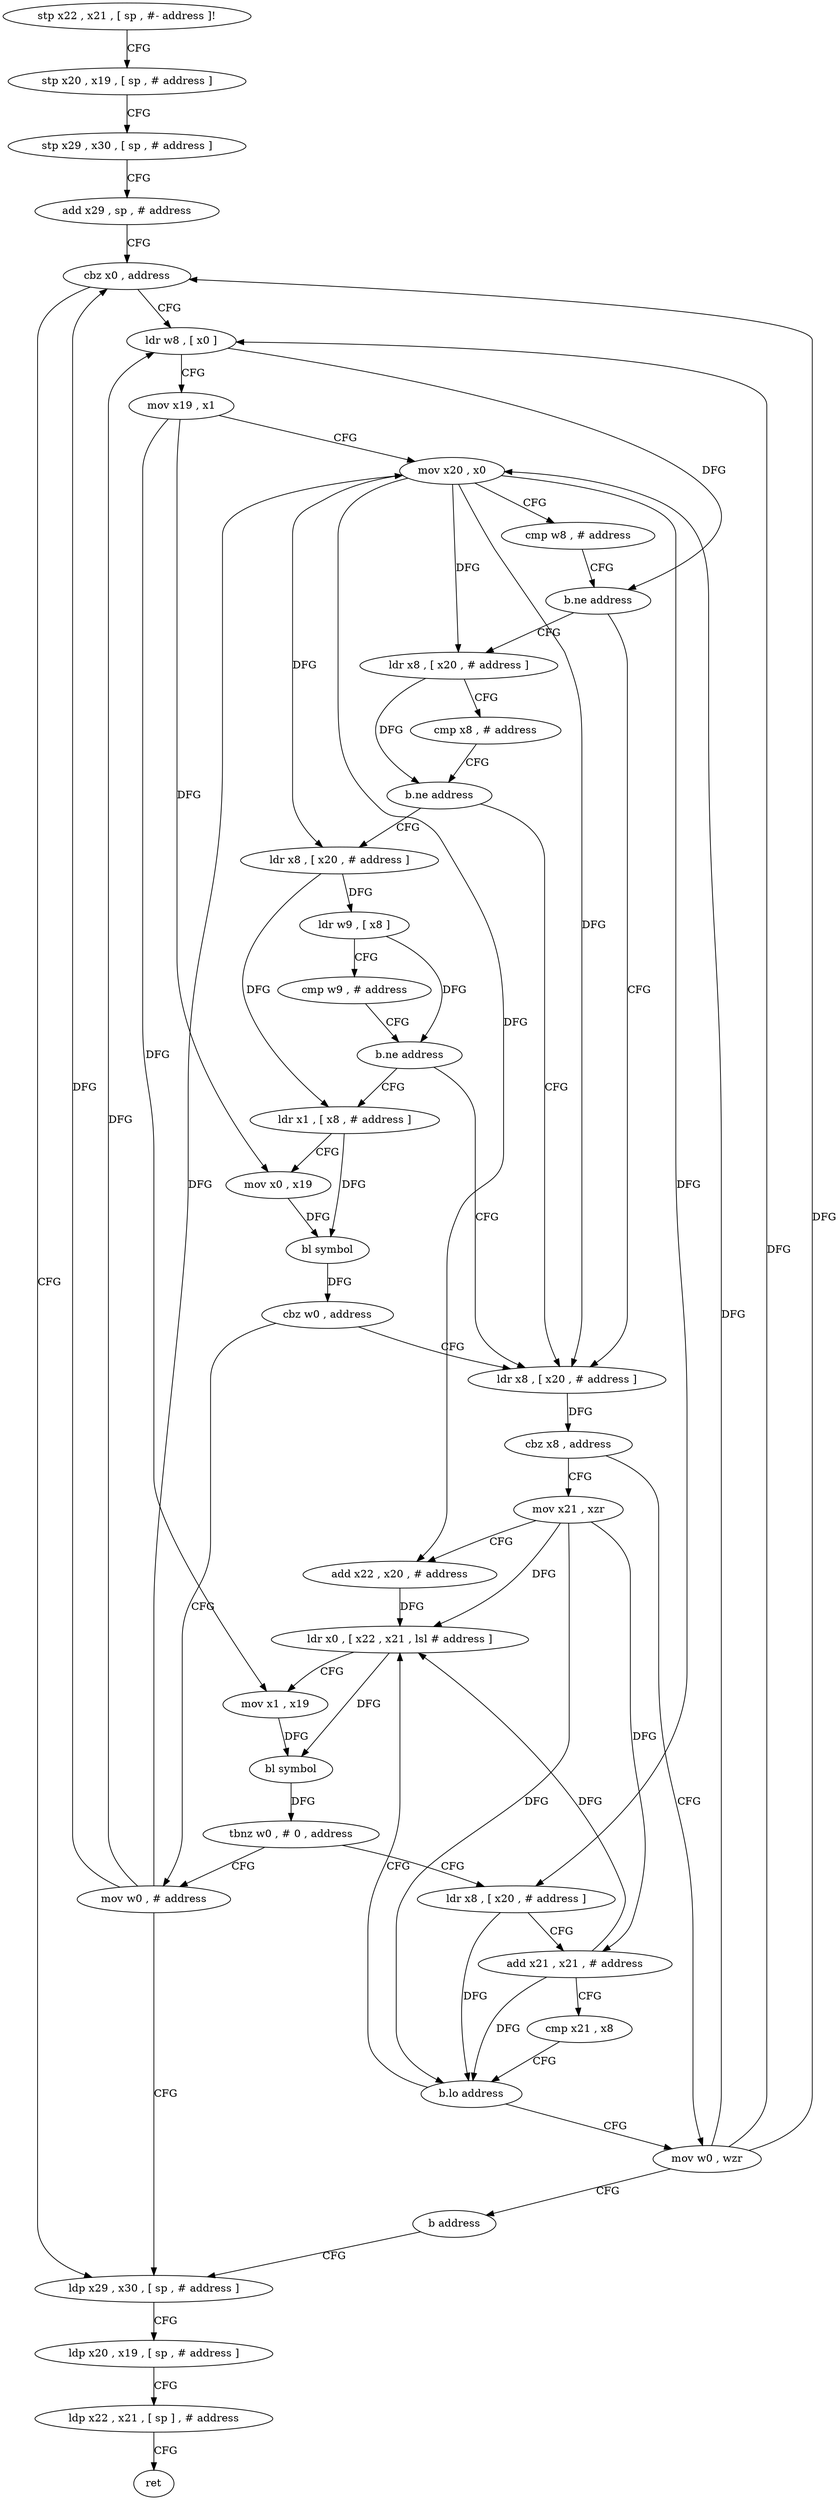digraph "func" {
"110876" [label = "stp x22 , x21 , [ sp , #- address ]!" ]
"110880" [label = "stp x20 , x19 , [ sp , # address ]" ]
"110884" [label = "stp x29 , x30 , [ sp , # address ]" ]
"110888" [label = "add x29 , sp , # address" ]
"110892" [label = "cbz x0 , address" ]
"111020" [label = "ldp x29 , x30 , [ sp , # address ]" ]
"110896" [label = "ldr w8 , [ x0 ]" ]
"111024" [label = "ldp x20 , x19 , [ sp , # address ]" ]
"111028" [label = "ldp x22 , x21 , [ sp ] , # address" ]
"111032" [label = "ret" ]
"110900" [label = "mov x19 , x1" ]
"110904" [label = "mov x20 , x0" ]
"110908" [label = "cmp w8 , # address" ]
"110912" [label = "b.ne address" ]
"110960" [label = "ldr x8 , [ x20 , # address ]" ]
"110916" [label = "ldr x8 , [ x20 , # address ]" ]
"110964" [label = "cbz x8 , address" ]
"111008" [label = "mov w0 , wzr" ]
"110968" [label = "mov x21 , xzr" ]
"110920" [label = "cmp x8 , # address" ]
"110924" [label = "b.ne address" ]
"110928" [label = "ldr x8 , [ x20 , # address ]" ]
"111012" [label = "b address" ]
"110972" [label = "add x22 , x20 , # address" ]
"110976" [label = "ldr x0 , [ x22 , x21 , lsl # address ]" ]
"110932" [label = "ldr w9 , [ x8 ]" ]
"110936" [label = "cmp w9 , # address" ]
"110940" [label = "b.ne address" ]
"110944" [label = "ldr x1 , [ x8 , # address ]" ]
"111016" [label = "mov w0 , # address" ]
"110992" [label = "ldr x8 , [ x20 , # address ]" ]
"110996" [label = "add x21 , x21 , # address" ]
"111000" [label = "cmp x21 , x8" ]
"111004" [label = "b.lo address" ]
"110948" [label = "mov x0 , x19" ]
"110952" [label = "bl symbol" ]
"110956" [label = "cbz w0 , address" ]
"110980" [label = "mov x1 , x19" ]
"110984" [label = "bl symbol" ]
"110988" [label = "tbnz w0 , # 0 , address" ]
"110876" -> "110880" [ label = "CFG" ]
"110880" -> "110884" [ label = "CFG" ]
"110884" -> "110888" [ label = "CFG" ]
"110888" -> "110892" [ label = "CFG" ]
"110892" -> "111020" [ label = "CFG" ]
"110892" -> "110896" [ label = "CFG" ]
"111020" -> "111024" [ label = "CFG" ]
"110896" -> "110900" [ label = "CFG" ]
"110896" -> "110912" [ label = "DFG" ]
"111024" -> "111028" [ label = "CFG" ]
"111028" -> "111032" [ label = "CFG" ]
"110900" -> "110904" [ label = "CFG" ]
"110900" -> "110980" [ label = "DFG" ]
"110900" -> "110948" [ label = "DFG" ]
"110904" -> "110908" [ label = "CFG" ]
"110904" -> "110960" [ label = "DFG" ]
"110904" -> "110916" [ label = "DFG" ]
"110904" -> "110972" [ label = "DFG" ]
"110904" -> "110928" [ label = "DFG" ]
"110904" -> "110992" [ label = "DFG" ]
"110908" -> "110912" [ label = "CFG" ]
"110912" -> "110960" [ label = "CFG" ]
"110912" -> "110916" [ label = "CFG" ]
"110960" -> "110964" [ label = "DFG" ]
"110916" -> "110920" [ label = "CFG" ]
"110916" -> "110924" [ label = "DFG" ]
"110964" -> "111008" [ label = "CFG" ]
"110964" -> "110968" [ label = "CFG" ]
"111008" -> "111012" [ label = "CFG" ]
"111008" -> "110892" [ label = "DFG" ]
"111008" -> "110896" [ label = "DFG" ]
"111008" -> "110904" [ label = "DFG" ]
"110968" -> "110972" [ label = "CFG" ]
"110968" -> "110976" [ label = "DFG" ]
"110968" -> "110996" [ label = "DFG" ]
"110968" -> "111004" [ label = "DFG" ]
"110920" -> "110924" [ label = "CFG" ]
"110924" -> "110960" [ label = "CFG" ]
"110924" -> "110928" [ label = "CFG" ]
"110928" -> "110932" [ label = "DFG" ]
"110928" -> "110944" [ label = "DFG" ]
"111012" -> "111020" [ label = "CFG" ]
"110972" -> "110976" [ label = "DFG" ]
"110976" -> "110980" [ label = "CFG" ]
"110976" -> "110984" [ label = "DFG" ]
"110932" -> "110936" [ label = "CFG" ]
"110932" -> "110940" [ label = "DFG" ]
"110936" -> "110940" [ label = "CFG" ]
"110940" -> "110960" [ label = "CFG" ]
"110940" -> "110944" [ label = "CFG" ]
"110944" -> "110948" [ label = "CFG" ]
"110944" -> "110952" [ label = "DFG" ]
"111016" -> "111020" [ label = "CFG" ]
"111016" -> "110892" [ label = "DFG" ]
"111016" -> "110896" [ label = "DFG" ]
"111016" -> "110904" [ label = "DFG" ]
"110992" -> "110996" [ label = "CFG" ]
"110992" -> "111004" [ label = "DFG" ]
"110996" -> "111000" [ label = "CFG" ]
"110996" -> "110976" [ label = "DFG" ]
"110996" -> "111004" [ label = "DFG" ]
"111000" -> "111004" [ label = "CFG" ]
"111004" -> "110976" [ label = "CFG" ]
"111004" -> "111008" [ label = "CFG" ]
"110948" -> "110952" [ label = "DFG" ]
"110952" -> "110956" [ label = "DFG" ]
"110956" -> "111016" [ label = "CFG" ]
"110956" -> "110960" [ label = "CFG" ]
"110980" -> "110984" [ label = "DFG" ]
"110984" -> "110988" [ label = "DFG" ]
"110988" -> "111016" [ label = "CFG" ]
"110988" -> "110992" [ label = "CFG" ]
}
